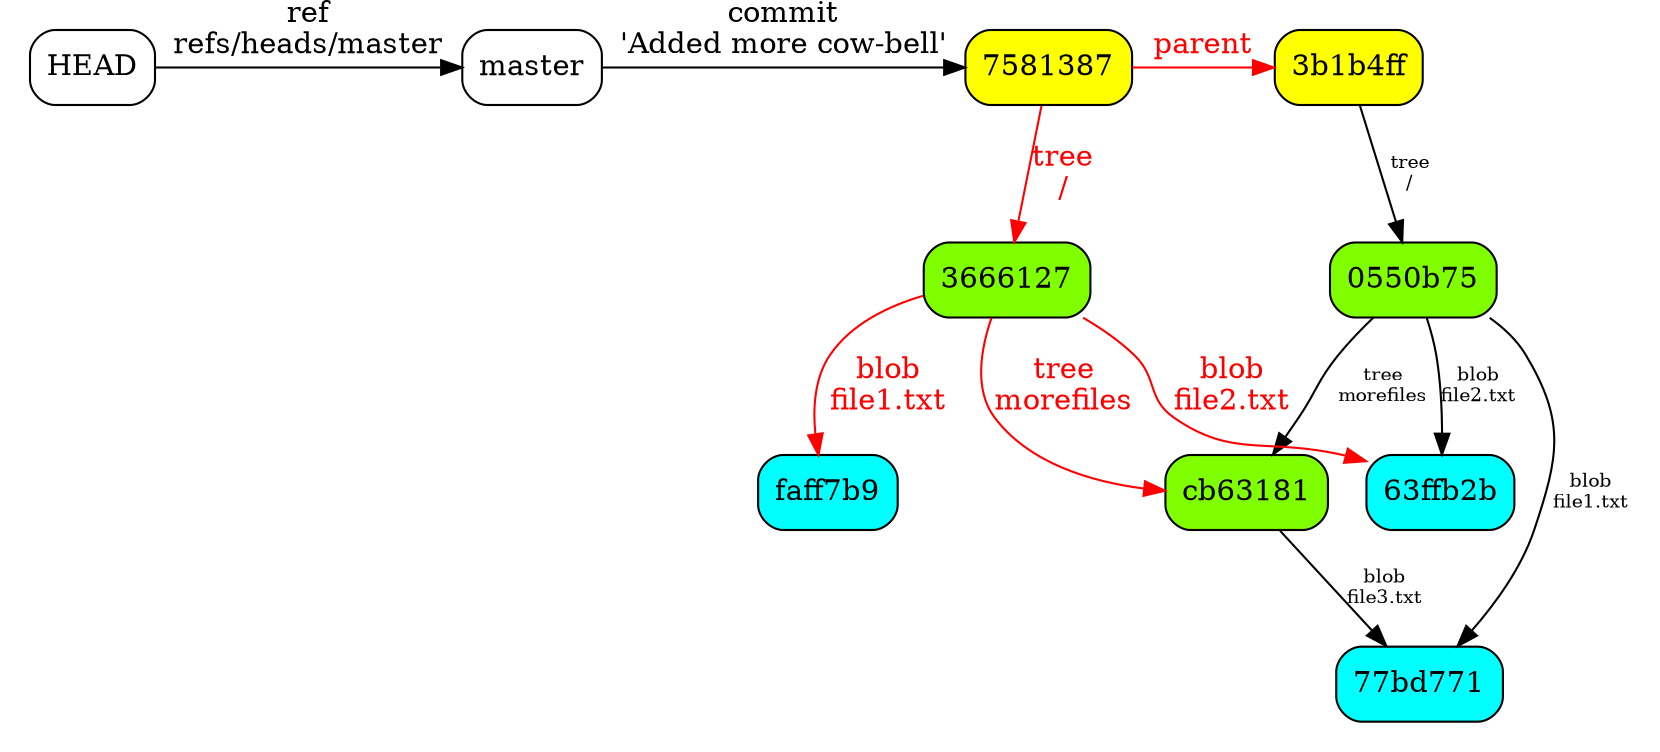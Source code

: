 digraph dag02 {
    pad=0.2;
    bgcolor=transparent;
    fontcolor=black;
    ratio=fill;
    node [shape=box, style="rounded,filled" fontsize="14"];
    edge [fontsize="14"];

    subgraph /* Refs */ {
        rank = same;
        node [fillcolor=white];
        HEAD;
        master;
    }
    subgraph /* Commits */ {
        node [fillcolor=yellow];
        rank=same;
        "3b1b4ff";
        "7581387";
    }
    subgraph /* Trees */ {
        node [fillcolor=chartreuse];
        "0550b75";
        "cb63181";
        "3666127";
    }
    subgraph /* Blobs */ {
        node [fillcolor=cyan];
        "77bd771";
        "63ffb2b";
        "faff7b9";
    }
    HEAD -> master [label=<ref<BR/>refs/heads/master>]
    master -> "7581387" [label=<commit<BR/>'Added more cow-bell'> constraint=false];
    subgraph /* "old" edges */ {
        edge [fontsize="9"];
        "3b1b4ff" -> "0550b75" [label=<tree<BR/>/>];
        "0550b75" -> "77bd771" [label=<blob<BR/>file1.txt>];
        "0550b75" -> "cb63181" [label=<tree<BR/>morefiles>];
        "0550b75" -> "63ffb2b" [label=<blob<BR/>file2.txt>];
        "cb63181" -> "77bd771" [label=<blob<BR/>file3.txt>];
    }
    subgraph /* "new" edges */ {
        edge [color="red", fontcolor="red"];
        "7581387" -> "3b1b4ff" [label=<parent>];
        "7581387" -> "3666127" [label=<tree<BR/>/>];
        "3666127" -> "cb63181" [label=<tree<BR/>morefiles>];
        "3666127" -> "faff7b9" [label=<blob<BR/>file1.txt>];
        "3666127" -> "63ffb2b" [label=<blob<BR/>file2.txt>];
    }
}

